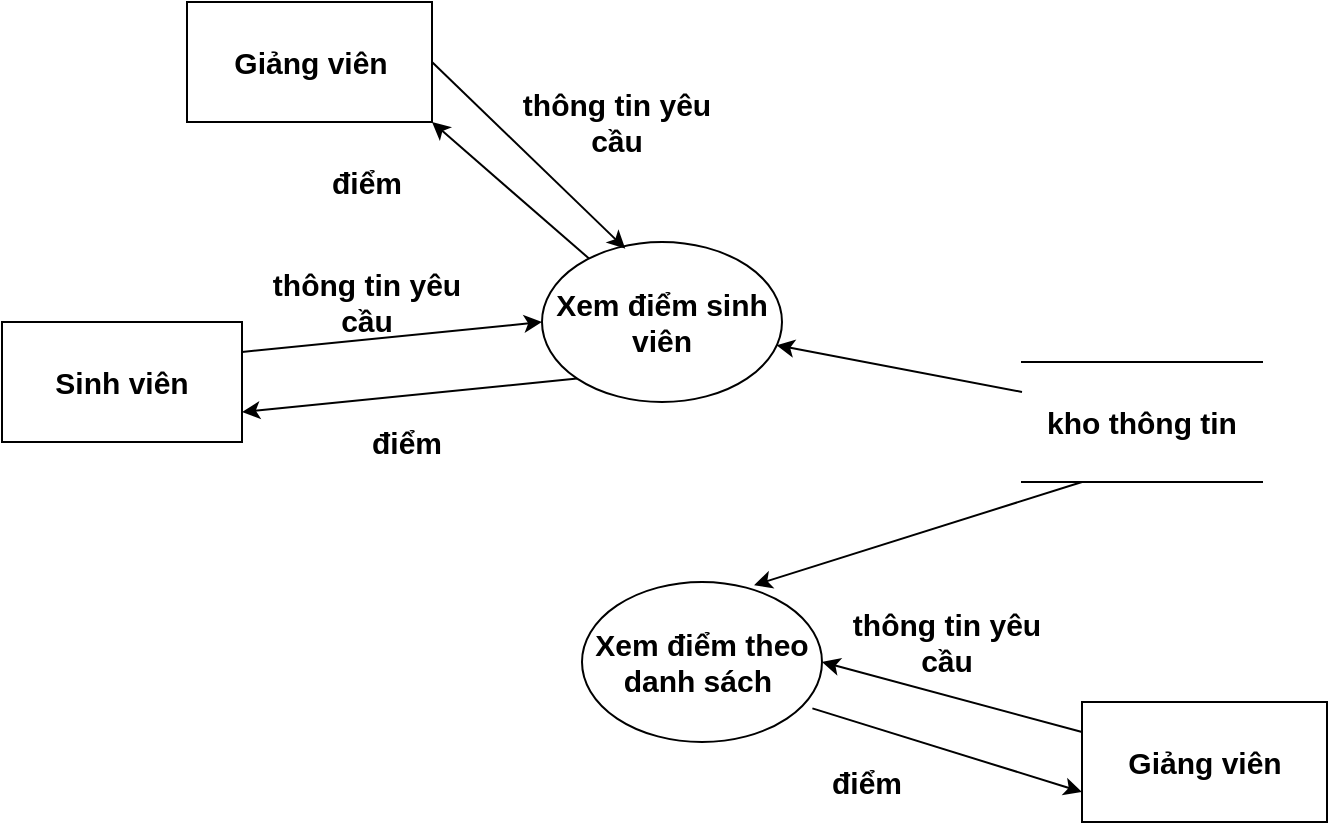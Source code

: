 <mxfile version="20.0.1" type="device"><diagram id="mDsxYBl_tqoexEebxM79" name="Page-1"><mxGraphModel dx="1422" dy="705" grid="1" gridSize="10" guides="1" tooltips="1" connect="1" arrows="1" fold="1" page="1" pageScale="1" pageWidth="827" pageHeight="1169" math="0" shadow="0"><root><mxCell id="0"/><mxCell id="1" parent="0"/><mxCell id="M83FdZnLV9JWgJ31U2XY-2" value="Sinh viên" style="rounded=0;whiteSpace=wrap;html=1;fontSize=15;fontStyle=1" parent="1" vertex="1"><mxGeometry x="90" y="180" width="120" height="60" as="geometry"/></mxCell><mxCell id="M83FdZnLV9JWgJ31U2XY-3" value="Giảng viên" style="rounded=0;whiteSpace=wrap;html=1;fontSize=15;fontStyle=1" parent="1" vertex="1"><mxGeometry x="630" y="370" width="122.5" height="60" as="geometry"/></mxCell><mxCell id="M83FdZnLV9JWgJ31U2XY-4" value="Xem điểm sinh viên" style="ellipse;whiteSpace=wrap;html=1;fontSize=15;fontStyle=1" parent="1" vertex="1"><mxGeometry x="360" y="140" width="120" height="80" as="geometry"/></mxCell><mxCell id="M83FdZnLV9JWgJ31U2XY-5" value="Xem điểm theo danh sách&amp;nbsp;" style="ellipse;whiteSpace=wrap;html=1;fontSize=15;fontStyle=1" parent="1" vertex="1"><mxGeometry x="380" y="310" width="120" height="80" as="geometry"/></mxCell><mxCell id="M83FdZnLV9JWgJ31U2XY-6" value="" style="endArrow=classic;html=1;entryX=0.977;entryY=0.645;entryDx=0;entryDy=0;entryPerimeter=0;exitX=0;exitY=0.25;exitDx=0;exitDy=0;fontSize=15;fontStyle=1" parent="1" source="M83FdZnLV9JWgJ31U2XY-23" target="M83FdZnLV9JWgJ31U2XY-4" edge="1"><mxGeometry width="50" height="50" relative="1" as="geometry"><mxPoint x="590" y="220" as="sourcePoint"/><mxPoint x="570" y="110" as="targetPoint"/></mxGeometry></mxCell><mxCell id="M83FdZnLV9JWgJ31U2XY-7" value="" style="endArrow=classic;html=1;entryX=0;entryY=0.5;entryDx=0;entryDy=0;exitX=1;exitY=0.25;exitDx=0;exitDy=0;fontSize=15;fontStyle=1" parent="1" source="M83FdZnLV9JWgJ31U2XY-2" target="M83FdZnLV9JWgJ31U2XY-4" edge="1"><mxGeometry width="50" height="50" relative="1" as="geometry"><mxPoint x="390" y="300" as="sourcePoint"/><mxPoint x="440" y="250" as="targetPoint"/></mxGeometry></mxCell><mxCell id="M83FdZnLV9JWgJ31U2XY-8" value="" style="endArrow=classic;html=1;entryX=1;entryY=0.75;entryDx=0;entryDy=0;exitX=0;exitY=1;exitDx=0;exitDy=0;fontSize=15;fontStyle=1" parent="1" source="M83FdZnLV9JWgJ31U2XY-4" target="M83FdZnLV9JWgJ31U2XY-2" edge="1"><mxGeometry width="50" height="50" relative="1" as="geometry"><mxPoint x="390" y="300" as="sourcePoint"/><mxPoint x="440" y="250" as="targetPoint"/></mxGeometry></mxCell><mxCell id="M83FdZnLV9JWgJ31U2XY-10" value="" style="endArrow=classic;html=1;exitX=0.96;exitY=0.79;exitDx=0;exitDy=0;exitPerimeter=0;entryX=0;entryY=0.75;entryDx=0;entryDy=0;fontSize=15;fontStyle=1" parent="1" source="M83FdZnLV9JWgJ31U2XY-5" target="M83FdZnLV9JWgJ31U2XY-3" edge="1"><mxGeometry width="50" height="50" relative="1" as="geometry"><mxPoint x="490" y="360" as="sourcePoint"/><mxPoint x="640" y="450" as="targetPoint"/></mxGeometry></mxCell><mxCell id="M83FdZnLV9JWgJ31U2XY-11" value="thông tin yêu cầu" style="text;html=1;strokeColor=none;fillColor=none;align=center;verticalAlign=middle;whiteSpace=wrap;rounded=0;fontSize=15;fontStyle=1" parent="1" vertex="1"><mxGeometry x="210" y="160" width="125" height="20" as="geometry"/></mxCell><mxCell id="M83FdZnLV9JWgJ31U2XY-12" value="điểm" style="text;html=1;strokeColor=none;fillColor=none;align=center;verticalAlign=middle;whiteSpace=wrap;rounded=0;fontSize=15;fontStyle=1" parent="1" vertex="1"><mxGeometry x="230" y="230" width="125" height="20" as="geometry"/></mxCell><mxCell id="M83FdZnLV9JWgJ31U2XY-13" value="Giảng viên" style="rounded=0;whiteSpace=wrap;html=1;fontSize=15;fontStyle=1" parent="1" vertex="1"><mxGeometry x="182.5" y="20" width="122.5" height="60" as="geometry"/></mxCell><mxCell id="M83FdZnLV9JWgJ31U2XY-14" value="" style="endArrow=classic;html=1;exitX=1;exitY=0.5;exitDx=0;exitDy=0;entryX=0.347;entryY=0.042;entryDx=0;entryDy=0;entryPerimeter=0;fontSize=15;fontStyle=1" parent="1" source="M83FdZnLV9JWgJ31U2XY-13" target="M83FdZnLV9JWgJ31U2XY-4" edge="1"><mxGeometry width="50" height="50" relative="1" as="geometry"><mxPoint x="370" y="230" as="sourcePoint"/><mxPoint x="420" y="180" as="targetPoint"/></mxGeometry></mxCell><mxCell id="M83FdZnLV9JWgJ31U2XY-15" value="" style="endArrow=classic;html=1;entryX=1;entryY=1;entryDx=0;entryDy=0;fontSize=15;fontStyle=1" parent="1" source="M83FdZnLV9JWgJ31U2XY-4" target="M83FdZnLV9JWgJ31U2XY-13" edge="1"><mxGeometry width="50" height="50" relative="1" as="geometry"><mxPoint x="370" y="230" as="sourcePoint"/><mxPoint x="420" y="180" as="targetPoint"/></mxGeometry></mxCell><mxCell id="M83FdZnLV9JWgJ31U2XY-16" value="thông tin yêu cầu" style="text;html=1;strokeColor=none;fillColor=none;align=center;verticalAlign=middle;whiteSpace=wrap;rounded=0;fontSize=15;fontStyle=1" parent="1" vertex="1"><mxGeometry x="335" y="70" width="125" height="20" as="geometry"/></mxCell><mxCell id="M83FdZnLV9JWgJ31U2XY-17" value="điểm" style="text;html=1;strokeColor=none;fillColor=none;align=center;verticalAlign=middle;whiteSpace=wrap;rounded=0;fontSize=15;fontStyle=1" parent="1" vertex="1"><mxGeometry x="210" y="100" width="125" height="20" as="geometry"/></mxCell><mxCell id="M83FdZnLV9JWgJ31U2XY-23" value="kho thông tin" style="shape=partialRectangle;whiteSpace=wrap;html=1;left=0;right=0;fillColor=none;fontSize=15;fontStyle=1" parent="1" vertex="1"><mxGeometry x="600" y="200" width="120" height="60" as="geometry"/></mxCell><mxCell id="M83FdZnLV9JWgJ31U2XY-24" value="thông tin yêu cầu" style="text;html=1;strokeColor=none;fillColor=none;align=center;verticalAlign=middle;whiteSpace=wrap;rounded=0;fontSize=15;fontStyle=1" parent="1" vertex="1"><mxGeometry x="500" y="330" width="125" height="20" as="geometry"/></mxCell><mxCell id="M83FdZnLV9JWgJ31U2XY-25" value="" style="endArrow=classic;html=1;entryX=0;entryY=1;entryDx=0;entryDy=0;exitX=0;exitY=0.25;exitDx=0;exitDy=0;fontSize=15;fontStyle=1" parent="1" source="M83FdZnLV9JWgJ31U2XY-3" target="M83FdZnLV9JWgJ31U2XY-24" edge="1"><mxGeometry width="50" height="50" relative="1" as="geometry"><mxPoint x="390" y="320" as="sourcePoint"/><mxPoint x="440" y="270" as="targetPoint"/></mxGeometry></mxCell><mxCell id="M83FdZnLV9JWgJ31U2XY-26" value="điểm" style="text;html=1;strokeColor=none;fillColor=none;align=center;verticalAlign=middle;whiteSpace=wrap;rounded=0;fontSize=15;fontStyle=1" parent="1" vertex="1"><mxGeometry x="460" y="400" width="125" height="20" as="geometry"/></mxCell><mxCell id="M83FdZnLV9JWgJ31U2XY-27" value="" style="endArrow=classic;html=1;entryX=0.717;entryY=0.02;entryDx=0;entryDy=0;entryPerimeter=0;exitX=0.25;exitY=1;exitDx=0;exitDy=0;fontSize=15;fontStyle=1" parent="1" source="M83FdZnLV9JWgJ31U2XY-23" target="M83FdZnLV9JWgJ31U2XY-5" edge="1"><mxGeometry width="50" height="50" relative="1" as="geometry"><mxPoint x="390" y="320" as="sourcePoint"/><mxPoint x="440" y="270" as="targetPoint"/></mxGeometry></mxCell></root></mxGraphModel></diagram></mxfile>
